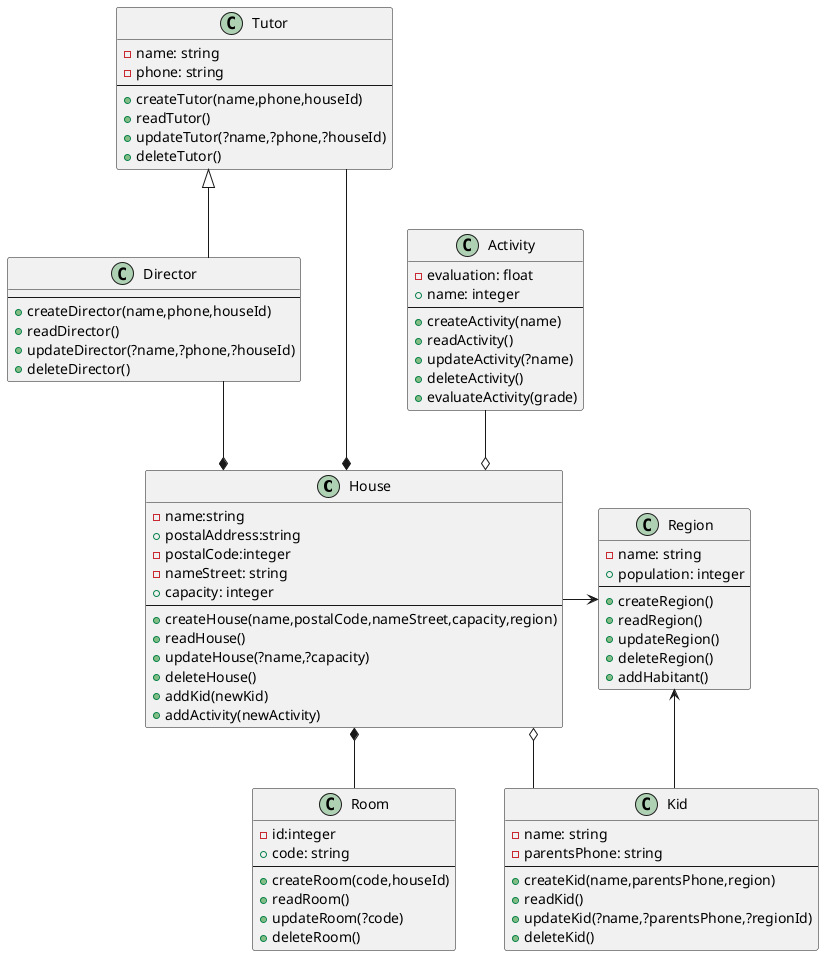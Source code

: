 @startuml Colonies
    skinparam linetype ortho
    
    class House{
        -name:string
        +postalAddress:string
        -postalCode:integer
        -nameStreet: string
        +capacity: integer
        --
        +createHouse(name,postalCode,nameStreet,capacity,region)
        +readHouse()
        +updateHouse(?name,?capacity)
        +deleteHouse()
        +addKid(newKid)
        +addActivity(newActivity)
    }

    class Room{
        -id:integer
        +code: string
        --
        +createRoom(code,houseId)
        +readRoom()
        +updateRoom(?code)
        +deleteRoom()
    }

    class Activity{
        -evaluation: float
        +name: integer
        --
        +createActivity(name)
        +readActivity()
        +updateActivity(?name)
        +deleteActivity()
        +evaluateActivity(grade)
    }

    class Tutor{
        -name: string
        -phone: string
        --
        +createTutor(name,phone,houseId)
        +readTutor()
        +updateTutor(?name,?phone,?houseId)
        +deleteTutor()
    }

    class Director{
        --
        +createDirector(name,phone,houseId)
        +readDirector()
        +updateDirector(?name,?phone,?houseId)
        +deleteDirector()
    }

    class Kid{
        -name: string
        -parentsPhone: string
        --
        +createKid(name,parentsPhone,region)
        +readKid()
        +updateKid(?name,?parentsPhone,?regionId)
        +deleteKid()
    }

    class Region{
        -name: string
        +population: integer
        --
        +createRegion()
        +readRegion()
        +updateRegion()
        +deleteRegion()
        +addHabitant()
    }

    House *-- Room
    Kid --o House
    Tutor --* House
    Director --* House
    Director -up-|> Tutor
    Activity --o House
    Region <-- Kid
    Region <-left- House
@enduml